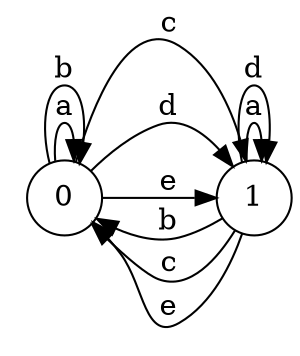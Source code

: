digraph n2_8 {
__start0 [label="" shape="none"];

rankdir=LR;
size="8,5";

s0 [style="filled", color="black", fillcolor="white" shape="circle", label="0"];
s1 [style="filled", color="black", fillcolor="white" shape="circle", label="1"];
s0 -> s0 [label="a"];
s0 -> s0 [label="b"];
s0 -> s1 [label="c"];
s0 -> s1 [label="d"];
s0 -> s1 [label="e"];
s1 -> s1 [label="a"];
s1 -> s0 [label="b"];
s1 -> s0 [label="c"];
s1 -> s1 [label="d"];
s1 -> s0 [label="e"];

}